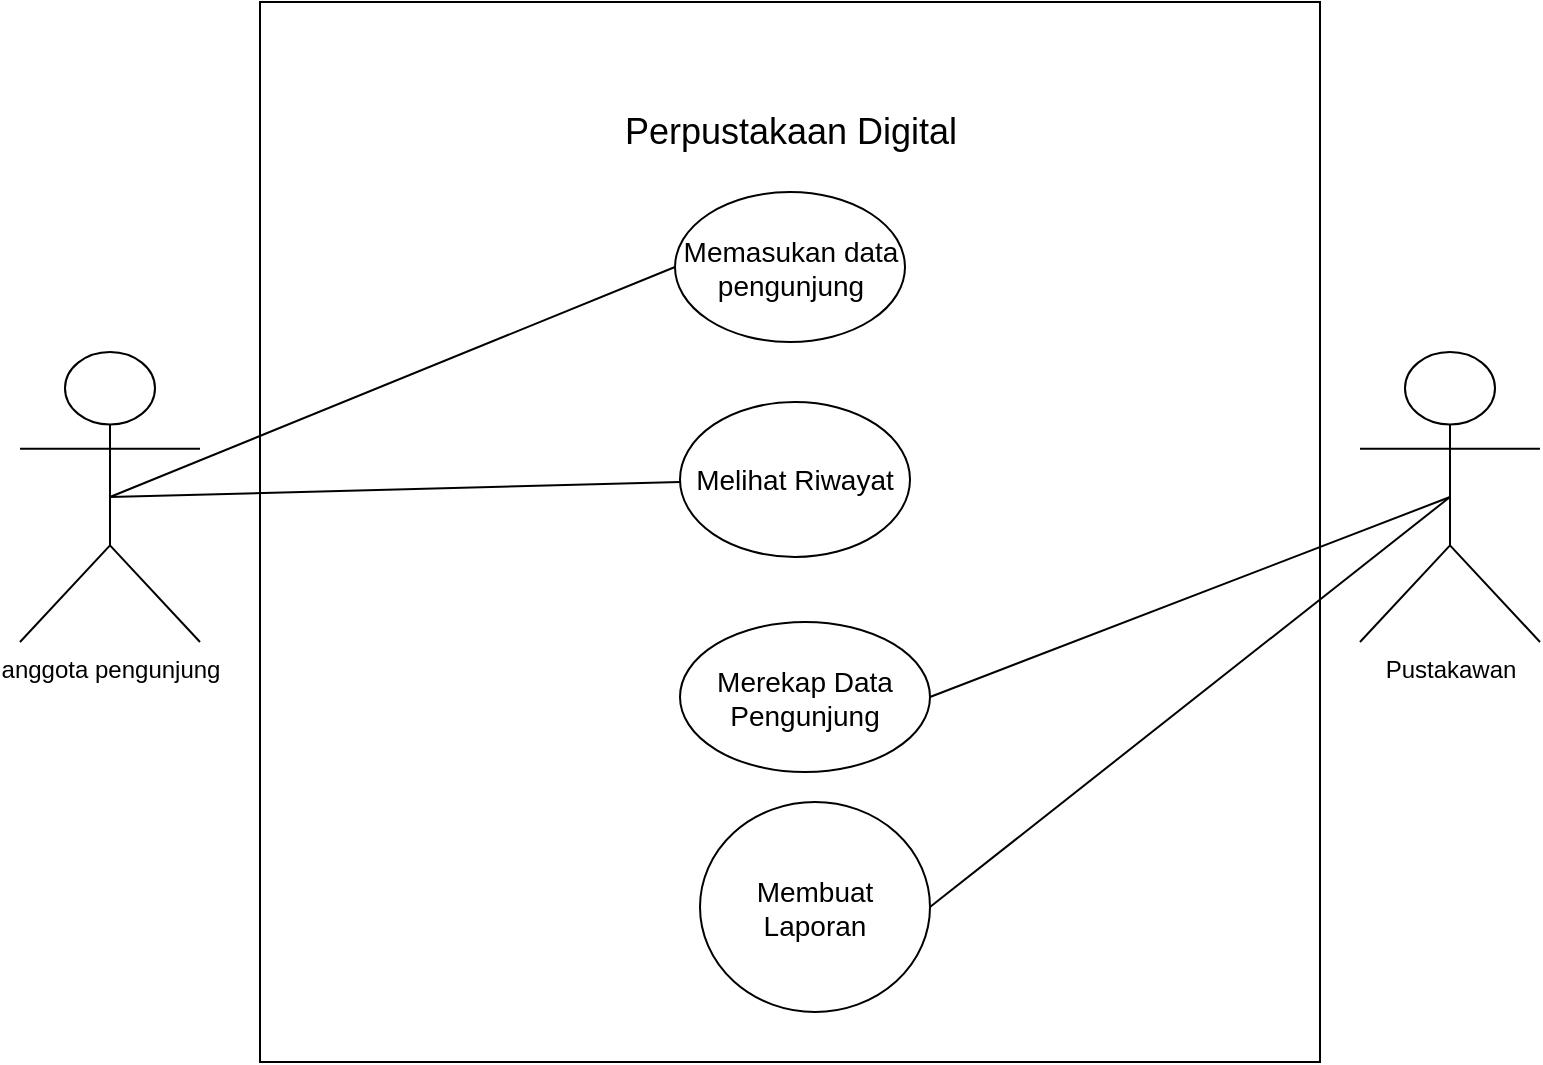 <mxfile version="22.0.1" type="github">
  <diagram name="Page-1" id="YYRPqTuLn1ylkagVdyue">
    <mxGraphModel dx="969" dy="530" grid="1" gridSize="10" guides="1" tooltips="1" connect="1" arrows="1" fold="1" page="1" pageScale="1" pageWidth="850" pageHeight="1100" math="0" shadow="0">
      <root>
        <mxCell id="0" />
        <mxCell id="1" parent="0" />
        <mxCell id="H_REwF4HqU3ZycA_Lh0G-1" value="anggota pengunjung" style="shape=umlActor;verticalLabelPosition=bottom;verticalAlign=top;html=1;outlineConnect=0;" vertex="1" parent="1">
          <mxGeometry x="20" y="215" width="90" height="145" as="geometry" />
        </mxCell>
        <mxCell id="H_REwF4HqU3ZycA_Lh0G-2" value="" style="whiteSpace=wrap;html=1;aspect=fixed;movable=0;resizable=0;rotatable=0;deletable=0;editable=0;locked=1;connectable=0;" vertex="1" parent="1">
          <mxGeometry x="140" y="40" width="530" height="530" as="geometry" />
        </mxCell>
        <mxCell id="H_REwF4HqU3ZycA_Lh0G-4" value="Pustakawan" style="shape=umlActor;verticalLabelPosition=bottom;verticalAlign=top;html=1;outlineConnect=0;" vertex="1" parent="1">
          <mxGeometry x="690" y="215" width="90" height="145" as="geometry" />
        </mxCell>
        <mxCell id="H_REwF4HqU3ZycA_Lh0G-5" value="&lt;font style=&quot;font-size: 14px;&quot;&gt;Memasukan data pengunjung&lt;/font&gt;" style="ellipse;whiteSpace=wrap;html=1;" vertex="1" parent="1">
          <mxGeometry x="347.5" y="135" width="115" height="75" as="geometry" />
        </mxCell>
        <mxCell id="H_REwF4HqU3ZycA_Lh0G-6" value="&lt;font style=&quot;font-size: 18px;&quot;&gt;Perpustakaan Digital&lt;/font&gt;" style="text;html=1;strokeColor=none;fillColor=none;align=center;verticalAlign=middle;whiteSpace=wrap;rounded=0;" vertex="1" parent="1">
          <mxGeometry x="307.5" y="90" width="195" height="30" as="geometry" />
        </mxCell>
        <mxCell id="H_REwF4HqU3ZycA_Lh0G-7" value="&lt;span style=&quot;font-size: 14px;&quot;&gt;Melihat Riwayat&lt;/span&gt;" style="ellipse;whiteSpace=wrap;html=1;" vertex="1" parent="1">
          <mxGeometry x="350" y="240" width="115" height="77.5" as="geometry" />
        </mxCell>
        <mxCell id="H_REwF4HqU3ZycA_Lh0G-8" value="&lt;span style=&quot;font-size: 14px;&quot;&gt;Merekap Data Pengunjung&lt;/span&gt;" style="ellipse;whiteSpace=wrap;html=1;" vertex="1" parent="1">
          <mxGeometry x="350" y="350" width="125" height="75" as="geometry" />
        </mxCell>
        <mxCell id="H_REwF4HqU3ZycA_Lh0G-13" value="&lt;span style=&quot;font-size: 14px;&quot;&gt;Membuat Laporan&lt;/span&gt;" style="ellipse;whiteSpace=wrap;html=1;" vertex="1" parent="1">
          <mxGeometry x="360" y="440" width="115" height="105" as="geometry" />
        </mxCell>
        <mxCell id="H_REwF4HqU3ZycA_Lh0G-16" value="" style="endArrow=none;html=1;rounded=0;exitX=0.5;exitY=0.5;exitDx=0;exitDy=0;exitPerimeter=0;" edge="1" parent="1" source="H_REwF4HqU3ZycA_Lh0G-1">
          <mxGeometry width="50" height="50" relative="1" as="geometry">
            <mxPoint x="120" y="260" as="sourcePoint" />
            <mxPoint x="350" y="280" as="targetPoint" />
          </mxGeometry>
        </mxCell>
        <mxCell id="H_REwF4HqU3ZycA_Lh0G-17" value="" style="endArrow=none;html=1;rounded=0;entryX=0;entryY=0.5;entryDx=0;entryDy=0;exitX=0.5;exitY=0.5;exitDx=0;exitDy=0;exitPerimeter=0;" edge="1" parent="1" source="H_REwF4HqU3ZycA_Lh0G-1" target="H_REwF4HqU3ZycA_Lh0G-5">
          <mxGeometry width="50" height="50" relative="1" as="geometry">
            <mxPoint x="120" y="260" as="sourcePoint" />
            <mxPoint x="260" y="180" as="targetPoint" />
          </mxGeometry>
        </mxCell>
        <mxCell id="H_REwF4HqU3ZycA_Lh0G-18" value="" style="endArrow=none;html=1;rounded=0;exitX=1;exitY=0.5;exitDx=0;exitDy=0;entryX=0.5;entryY=0.5;entryDx=0;entryDy=0;entryPerimeter=0;" edge="1" parent="1" source="H_REwF4HqU3ZycA_Lh0G-8" target="H_REwF4HqU3ZycA_Lh0G-4">
          <mxGeometry width="50" height="50" relative="1" as="geometry">
            <mxPoint x="530" y="370" as="sourcePoint" />
            <mxPoint x="560" y="320" as="targetPoint" />
          </mxGeometry>
        </mxCell>
        <mxCell id="H_REwF4HqU3ZycA_Lh0G-20" value="" style="endArrow=none;html=1;rounded=0;entryX=0.5;entryY=0.5;entryDx=0;entryDy=0;entryPerimeter=0;exitX=1;exitY=0.5;exitDx=0;exitDy=0;" edge="1" parent="1" source="H_REwF4HqU3ZycA_Lh0G-13" target="H_REwF4HqU3ZycA_Lh0G-4">
          <mxGeometry width="50" height="50" relative="1" as="geometry">
            <mxPoint x="560" y="480" as="sourcePoint" />
            <mxPoint x="610" y="430" as="targetPoint" />
          </mxGeometry>
        </mxCell>
      </root>
    </mxGraphModel>
  </diagram>
</mxfile>
